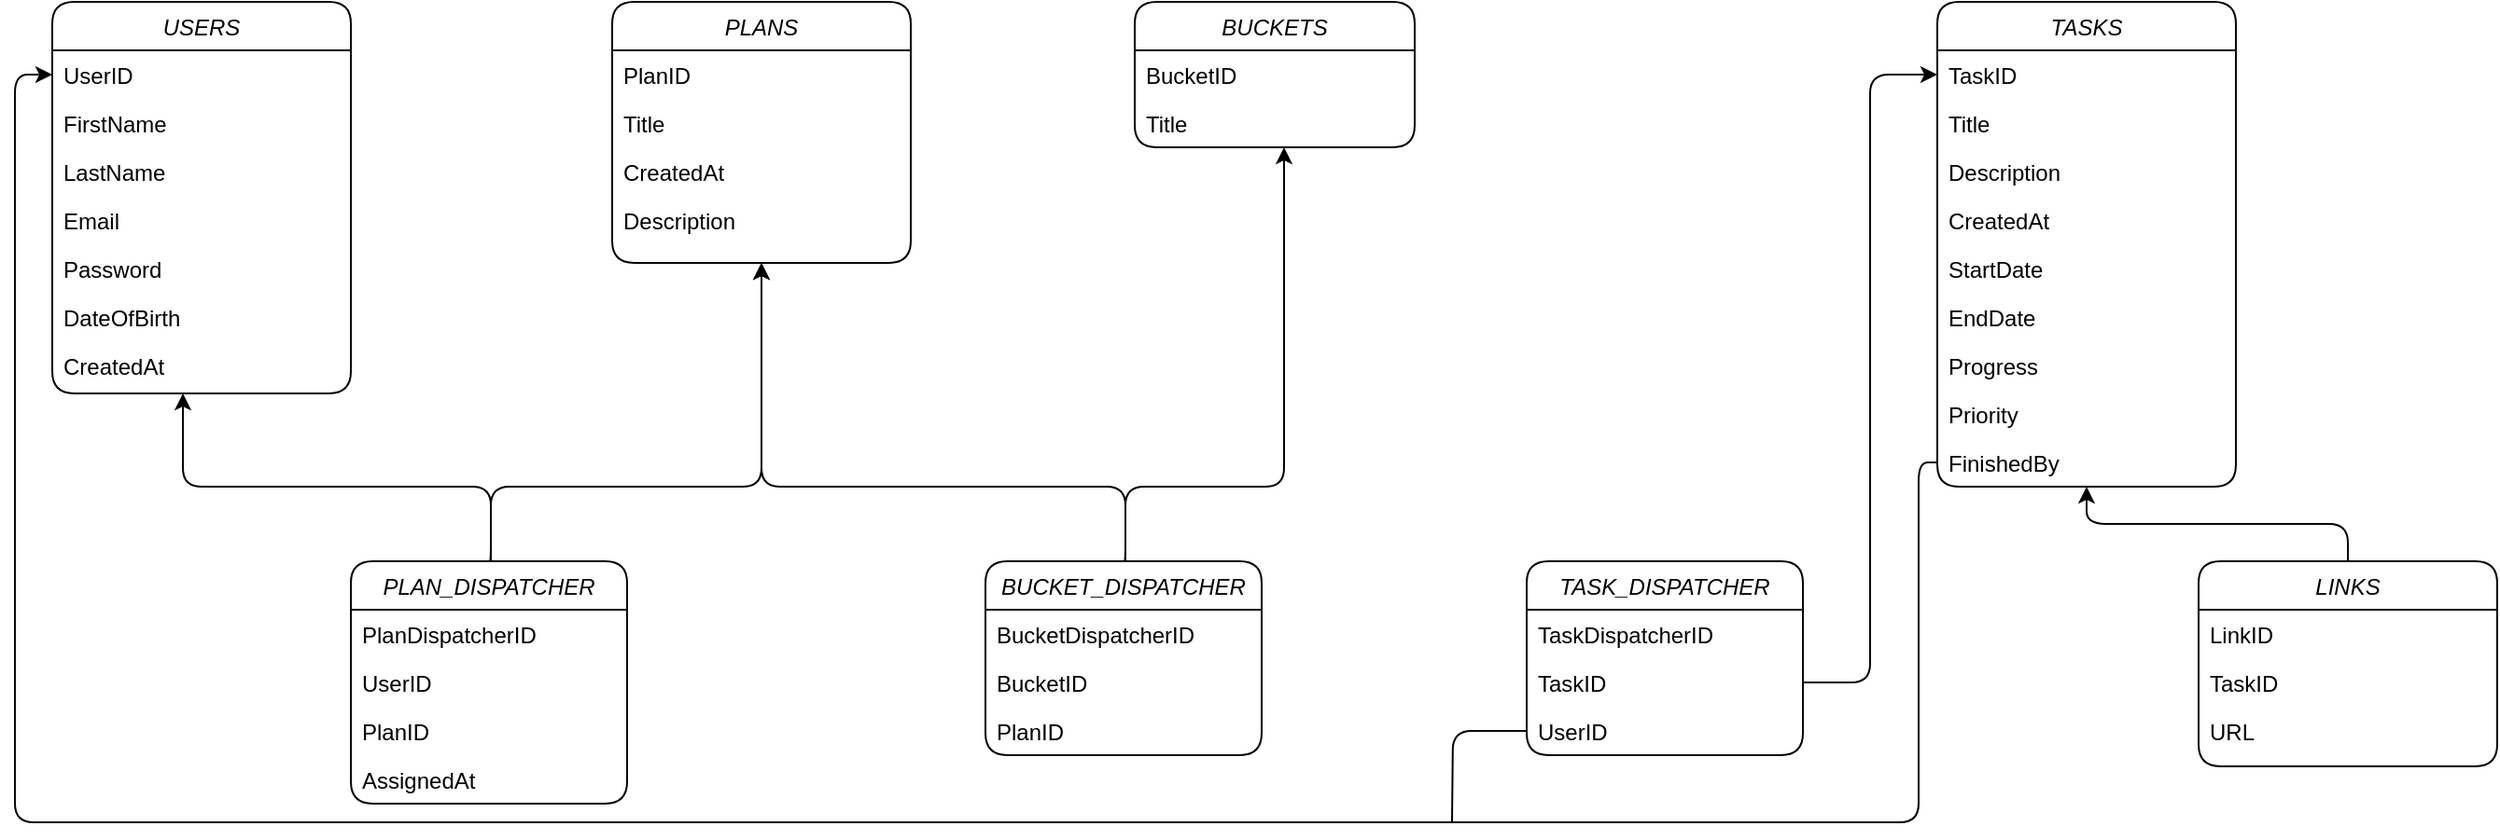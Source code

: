 <mxfile version="15.7.1" type="device"><diagram id="C5RBs43oDa-KdzZeNtuy" name="Page-1"><mxGraphModel dx="1874" dy="752" grid="1" gridSize="10" guides="1" tooltips="1" connect="1" arrows="1" fold="1" page="1" pageScale="1" pageWidth="1654" pageHeight="1169" math="0" shadow="0"><root><mxCell id="WIyWlLk6GJQsqaUBKTNV-0"/><mxCell id="WIyWlLk6GJQsqaUBKTNV-1" parent="WIyWlLk6GJQsqaUBKTNV-0"/><mxCell id="zkfFHV4jXpPFQw0GAbJ--0" value="USERS" style="swimlane;fontStyle=2;align=center;verticalAlign=top;childLayout=stackLayout;horizontal=1;startSize=26;horizontalStack=0;resizeParent=1;resizeLast=0;collapsible=1;marginBottom=0;rounded=1;shadow=0;strokeWidth=1;" parent="WIyWlLk6GJQsqaUBKTNV-1" vertex="1"><mxGeometry x="182" y="80" width="160" height="210" as="geometry"><mxRectangle x="230" y="140" width="160" height="26" as="alternateBounds"/></mxGeometry></mxCell><mxCell id="zkfFHV4jXpPFQw0GAbJ--1" value="UserID" style="text;align=left;verticalAlign=top;spacingLeft=4;spacingRight=4;overflow=hidden;rotatable=0;points=[[0,0.5],[1,0.5]];portConstraint=eastwest;" parent="zkfFHV4jXpPFQw0GAbJ--0" vertex="1"><mxGeometry y="26" width="160" height="26" as="geometry"/></mxCell><mxCell id="zkfFHV4jXpPFQw0GAbJ--2" value="FirstName" style="text;align=left;verticalAlign=top;spacingLeft=4;spacingRight=4;overflow=hidden;rotatable=0;points=[[0,0.5],[1,0.5]];portConstraint=eastwest;rounded=0;shadow=0;html=0;" parent="zkfFHV4jXpPFQw0GAbJ--0" vertex="1"><mxGeometry y="52" width="160" height="26" as="geometry"/></mxCell><mxCell id="SKUp8Wv2MhSwKk16T89l-0" value="LastName" style="text;align=left;verticalAlign=top;spacingLeft=4;spacingRight=4;overflow=hidden;rotatable=0;points=[[0,0.5],[1,0.5]];portConstraint=eastwest;rounded=0;shadow=0;html=0;" vertex="1" parent="zkfFHV4jXpPFQw0GAbJ--0"><mxGeometry y="78" width="160" height="26" as="geometry"/></mxCell><mxCell id="zkfFHV4jXpPFQw0GAbJ--3" value="Email" style="text;align=left;verticalAlign=top;spacingLeft=4;spacingRight=4;overflow=hidden;rotatable=0;points=[[0,0.5],[1,0.5]];portConstraint=eastwest;rounded=0;shadow=0;html=0;" parent="zkfFHV4jXpPFQw0GAbJ--0" vertex="1"><mxGeometry y="104" width="160" height="26" as="geometry"/></mxCell><mxCell id="SKUp8Wv2MhSwKk16T89l-1" value="Password" style="text;align=left;verticalAlign=top;spacingLeft=4;spacingRight=4;overflow=hidden;rotatable=0;points=[[0,0.5],[1,0.5]];portConstraint=eastwest;rounded=0;shadow=0;html=0;" vertex="1" parent="zkfFHV4jXpPFQw0GAbJ--0"><mxGeometry y="130" width="160" height="26" as="geometry"/></mxCell><mxCell id="SKUp8Wv2MhSwKk16T89l-2" value="DateOfBirth" style="text;align=left;verticalAlign=top;spacingLeft=4;spacingRight=4;overflow=hidden;rotatable=0;points=[[0,0.5],[1,0.5]];portConstraint=eastwest;rounded=0;shadow=0;html=0;" vertex="1" parent="zkfFHV4jXpPFQw0GAbJ--0"><mxGeometry y="156" width="160" height="26" as="geometry"/></mxCell><mxCell id="SKUp8Wv2MhSwKk16T89l-3" value="CreatedAt" style="text;align=left;verticalAlign=top;spacingLeft=4;spacingRight=4;overflow=hidden;rotatable=0;points=[[0,0.5],[1,0.5]];portConstraint=eastwest;rounded=0;shadow=0;html=0;" vertex="1" parent="zkfFHV4jXpPFQw0GAbJ--0"><mxGeometry y="182" width="160" height="26" as="geometry"/></mxCell><mxCell id="SKUp8Wv2MhSwKk16T89l-8" style="edgeStyle=orthogonalEdgeStyle;orthogonalLoop=1;jettySize=auto;html=1;strokeColor=default;rounded=1;" edge="1" parent="WIyWlLk6GJQsqaUBKTNV-1" source="zkfFHV4jXpPFQw0GAbJ--6"><mxGeometry relative="1" as="geometry"><mxPoint x="252" y="290" as="targetPoint"/><Array as="points"><mxPoint x="417" y="340"/><mxPoint x="252" y="340"/></Array></mxGeometry></mxCell><mxCell id="zkfFHV4jXpPFQw0GAbJ--6" value="PLAN_DISPATCHER" style="swimlane;fontStyle=2;align=center;verticalAlign=top;childLayout=stackLayout;horizontal=1;startSize=26;horizontalStack=0;resizeParent=1;resizeLast=0;collapsible=1;marginBottom=0;rounded=1;shadow=0;strokeWidth=1;" parent="WIyWlLk6GJQsqaUBKTNV-1" vertex="1"><mxGeometry x="342" y="380" width="148" height="130" as="geometry"><mxRectangle x="130" y="380" width="160" height="26" as="alternateBounds"/></mxGeometry></mxCell><mxCell id="SKUp8Wv2MhSwKk16T89l-74" value="PlanDispatcherID" style="text;align=left;verticalAlign=top;spacingLeft=4;spacingRight=4;overflow=hidden;rotatable=0;points=[[0,0.5],[1,0.5]];portConstraint=eastwest;" vertex="1" parent="zkfFHV4jXpPFQw0GAbJ--6"><mxGeometry y="26" width="148" height="26" as="geometry"/></mxCell><mxCell id="zkfFHV4jXpPFQw0GAbJ--7" value="UserID" style="text;align=left;verticalAlign=top;spacingLeft=4;spacingRight=4;overflow=hidden;rotatable=0;points=[[0,0.5],[1,0.5]];portConstraint=eastwest;" parent="zkfFHV4jXpPFQw0GAbJ--6" vertex="1"><mxGeometry y="52" width="148" height="26" as="geometry"/></mxCell><mxCell id="SKUp8Wv2MhSwKk16T89l-4" value="PlanID" style="text;align=left;verticalAlign=top;spacingLeft=4;spacingRight=4;overflow=hidden;rotatable=0;points=[[0,0.5],[1,0.5]];portConstraint=eastwest;" vertex="1" parent="zkfFHV4jXpPFQw0GAbJ--6"><mxGeometry y="78" width="148" height="26" as="geometry"/></mxCell><mxCell id="SKUp8Wv2MhSwKk16T89l-5" value="AssignedAt" style="text;align=left;verticalAlign=top;spacingLeft=4;spacingRight=4;overflow=hidden;rotatable=0;points=[[0,0.5],[1,0.5]];portConstraint=eastwest;" vertex="1" parent="zkfFHV4jXpPFQw0GAbJ--6"><mxGeometry y="104" width="148" height="26" as="geometry"/></mxCell><mxCell id="SKUp8Wv2MhSwKk16T89l-12" style="edgeStyle=orthogonalEdgeStyle;orthogonalLoop=1;jettySize=auto;html=1;strokeColor=default;exitX=0.5;exitY=0;exitDx=0;exitDy=0;rounded=1;" edge="1" parent="WIyWlLk6GJQsqaUBKTNV-1" source="zkfFHV4jXpPFQw0GAbJ--6" target="zkfFHV4jXpPFQw0GAbJ--17"><mxGeometry relative="1" as="geometry"><Array as="points"><mxPoint x="417" y="340"/><mxPoint x="562" y="340"/></Array></mxGeometry></mxCell><mxCell id="SKUp8Wv2MhSwKk16T89l-30" style="edgeStyle=orthogonalEdgeStyle;orthogonalLoop=1;jettySize=auto;html=1;strokeColor=default;exitX=0.5;exitY=0;exitDx=0;exitDy=0;rounded=1;" edge="1" parent="WIyWlLk6GJQsqaUBKTNV-1" source="SKUp8Wv2MhSwKk16T89l-25" target="zkfFHV4jXpPFQw0GAbJ--17"><mxGeometry relative="1" as="geometry"><Array as="points"><mxPoint x="757" y="340"/><mxPoint x="562" y="340"/></Array></mxGeometry></mxCell><mxCell id="zkfFHV4jXpPFQw0GAbJ--17" value="PLANS" style="swimlane;fontStyle=2;align=center;verticalAlign=top;childLayout=stackLayout;horizontal=1;startSize=26;horizontalStack=0;resizeParent=1;resizeLast=0;collapsible=1;marginBottom=0;rounded=1;shadow=0;strokeWidth=1;" parent="WIyWlLk6GJQsqaUBKTNV-1" vertex="1"><mxGeometry x="482" y="80" width="160" height="140" as="geometry"><mxRectangle x="550" y="140" width="160" height="26" as="alternateBounds"/></mxGeometry></mxCell><mxCell id="zkfFHV4jXpPFQw0GAbJ--22" value="PlanID" style="text;align=left;verticalAlign=top;spacingLeft=4;spacingRight=4;overflow=hidden;rotatable=0;points=[[0,0.5],[1,0.5]];portConstraint=eastwest;rounded=0;shadow=0;html=0;" parent="zkfFHV4jXpPFQw0GAbJ--17" vertex="1"><mxGeometry y="26" width="160" height="26" as="geometry"/></mxCell><mxCell id="SKUp8Wv2MhSwKk16T89l-14" value="Title" style="text;align=left;verticalAlign=top;spacingLeft=4;spacingRight=4;overflow=hidden;rotatable=0;points=[[0,0.5],[1,0.5]];portConstraint=eastwest;rounded=0;shadow=0;html=0;" vertex="1" parent="zkfFHV4jXpPFQw0GAbJ--17"><mxGeometry y="52" width="160" height="26" as="geometry"/></mxCell><mxCell id="SKUp8Wv2MhSwKk16T89l-13" value="CreatedAt" style="text;align=left;verticalAlign=top;spacingLeft=4;spacingRight=4;overflow=hidden;rotatable=0;points=[[0,0.5],[1,0.5]];portConstraint=eastwest;rounded=0;shadow=0;html=0;" vertex="1" parent="zkfFHV4jXpPFQw0GAbJ--17"><mxGeometry y="78" width="160" height="26" as="geometry"/></mxCell><mxCell id="SKUp8Wv2MhSwKk16T89l-15" value="Description" style="text;align=left;verticalAlign=top;spacingLeft=4;spacingRight=4;overflow=hidden;rotatable=0;points=[[0,0.5],[1,0.5]];portConstraint=eastwest;rounded=0;shadow=0;html=0;" vertex="1" parent="zkfFHV4jXpPFQw0GAbJ--17"><mxGeometry y="104" width="160" height="26" as="geometry"/></mxCell><mxCell id="SKUp8Wv2MhSwKk16T89l-29" style="edgeStyle=orthogonalEdgeStyle;orthogonalLoop=1;jettySize=auto;html=1;strokeColor=default;rounded=1;" edge="1" parent="WIyWlLk6GJQsqaUBKTNV-1" source="SKUp8Wv2MhSwKk16T89l-25" target="SKUp8Wv2MhSwKk16T89l-20"><mxGeometry relative="1" as="geometry"><Array as="points"><mxPoint x="757" y="340"/><mxPoint x="842" y="340"/></Array></mxGeometry></mxCell><mxCell id="SKUp8Wv2MhSwKk16T89l-20" value="BUCKETS" style="swimlane;fontStyle=2;align=center;verticalAlign=top;childLayout=stackLayout;horizontal=1;startSize=26;horizontalStack=0;resizeParent=1;resizeLast=0;collapsible=1;marginBottom=0;rounded=1;shadow=0;strokeWidth=1;" vertex="1" parent="WIyWlLk6GJQsqaUBKTNV-1"><mxGeometry x="762" y="80" width="150" height="78" as="geometry"><mxRectangle x="550" y="140" width="160" height="26" as="alternateBounds"/></mxGeometry></mxCell><mxCell id="SKUp8Wv2MhSwKk16T89l-21" value="BucketID" style="text;align=left;verticalAlign=top;spacingLeft=4;spacingRight=4;overflow=hidden;rotatable=0;points=[[0,0.5],[1,0.5]];portConstraint=eastwest;rounded=0;shadow=0;html=0;" vertex="1" parent="SKUp8Wv2MhSwKk16T89l-20"><mxGeometry y="26" width="150" height="26" as="geometry"/></mxCell><mxCell id="SKUp8Wv2MhSwKk16T89l-22" value="Title" style="text;align=left;verticalAlign=top;spacingLeft=4;spacingRight=4;overflow=hidden;rotatable=0;points=[[0,0.5],[1,0.5]];portConstraint=eastwest;rounded=0;shadow=0;html=0;" vertex="1" parent="SKUp8Wv2MhSwKk16T89l-20"><mxGeometry y="52" width="150" height="26" as="geometry"/></mxCell><mxCell id="SKUp8Wv2MhSwKk16T89l-25" value="BUCKET_DISPATCHER" style="swimlane;fontStyle=2;align=center;verticalAlign=top;childLayout=stackLayout;horizontal=1;startSize=26;horizontalStack=0;resizeParent=1;resizeLast=0;collapsible=1;marginBottom=0;rounded=1;shadow=0;strokeWidth=1;" vertex="1" parent="WIyWlLk6GJQsqaUBKTNV-1"><mxGeometry x="682" y="380" width="148" height="104" as="geometry"><mxRectangle x="130" y="380" width="160" height="26" as="alternateBounds"/></mxGeometry></mxCell><mxCell id="SKUp8Wv2MhSwKk16T89l-75" value="BucketDispatcherID" style="text;align=left;verticalAlign=top;spacingLeft=4;spacingRight=4;overflow=hidden;rotatable=0;points=[[0,0.5],[1,0.5]];portConstraint=eastwest;" vertex="1" parent="SKUp8Wv2MhSwKk16T89l-25"><mxGeometry y="26" width="148" height="26" as="geometry"/></mxCell><mxCell id="SKUp8Wv2MhSwKk16T89l-26" value="BucketID" style="text;align=left;verticalAlign=top;spacingLeft=4;spacingRight=4;overflow=hidden;rotatable=0;points=[[0,0.5],[1,0.5]];portConstraint=eastwest;" vertex="1" parent="SKUp8Wv2MhSwKk16T89l-25"><mxGeometry y="52" width="148" height="26" as="geometry"/></mxCell><mxCell id="SKUp8Wv2MhSwKk16T89l-27" value="PlanID" style="text;align=left;verticalAlign=top;spacingLeft=4;spacingRight=4;overflow=hidden;rotatable=0;points=[[0,0.5],[1,0.5]];portConstraint=eastwest;" vertex="1" parent="SKUp8Wv2MhSwKk16T89l-25"><mxGeometry y="78" width="148" height="26" as="geometry"/></mxCell><mxCell id="SKUp8Wv2MhSwKk16T89l-31" value="TASKS" style="swimlane;fontStyle=2;align=center;verticalAlign=top;childLayout=stackLayout;horizontal=1;startSize=26;horizontalStack=0;resizeParent=1;resizeLast=0;collapsible=1;marginBottom=0;rounded=1;shadow=0;strokeWidth=1;" vertex="1" parent="WIyWlLk6GJQsqaUBKTNV-1"><mxGeometry x="1192" y="80" width="160" height="260" as="geometry"><mxRectangle x="550" y="140" width="160" height="26" as="alternateBounds"/></mxGeometry></mxCell><mxCell id="SKUp8Wv2MhSwKk16T89l-32" value="TaskID" style="text;align=left;verticalAlign=top;spacingLeft=4;spacingRight=4;overflow=hidden;rotatable=0;points=[[0,0.5],[1,0.5]];portConstraint=eastwest;rounded=0;shadow=0;html=0;" vertex="1" parent="SKUp8Wv2MhSwKk16T89l-31"><mxGeometry y="26" width="160" height="26" as="geometry"/></mxCell><mxCell id="SKUp8Wv2MhSwKk16T89l-33" value="Title" style="text;align=left;verticalAlign=top;spacingLeft=4;spacingRight=4;overflow=hidden;rotatable=0;points=[[0,0.5],[1,0.5]];portConstraint=eastwest;rounded=0;shadow=0;html=0;" vertex="1" parent="SKUp8Wv2MhSwKk16T89l-31"><mxGeometry y="52" width="160" height="26" as="geometry"/></mxCell><mxCell id="SKUp8Wv2MhSwKk16T89l-35" value="Description" style="text;align=left;verticalAlign=top;spacingLeft=4;spacingRight=4;overflow=hidden;rotatable=0;points=[[0,0.5],[1,0.5]];portConstraint=eastwest;rounded=0;shadow=0;html=0;" vertex="1" parent="SKUp8Wv2MhSwKk16T89l-31"><mxGeometry y="78" width="160" height="26" as="geometry"/></mxCell><mxCell id="SKUp8Wv2MhSwKk16T89l-34" value="CreatedAt" style="text;align=left;verticalAlign=top;spacingLeft=4;spacingRight=4;overflow=hidden;rotatable=0;points=[[0,0.5],[1,0.5]];portConstraint=eastwest;rounded=0;shadow=0;html=0;" vertex="1" parent="SKUp8Wv2MhSwKk16T89l-31"><mxGeometry y="104" width="160" height="26" as="geometry"/></mxCell><mxCell id="SKUp8Wv2MhSwKk16T89l-37" value="StartDate" style="text;align=left;verticalAlign=top;spacingLeft=4;spacingRight=4;overflow=hidden;rotatable=0;points=[[0,0.5],[1,0.5]];portConstraint=eastwest;rounded=0;shadow=0;html=0;" vertex="1" parent="SKUp8Wv2MhSwKk16T89l-31"><mxGeometry y="130" width="160" height="26" as="geometry"/></mxCell><mxCell id="SKUp8Wv2MhSwKk16T89l-38" value="EndDate" style="text;align=left;verticalAlign=top;spacingLeft=4;spacingRight=4;overflow=hidden;rotatable=0;points=[[0,0.5],[1,0.5]];portConstraint=eastwest;rounded=0;shadow=0;html=0;" vertex="1" parent="SKUp8Wv2MhSwKk16T89l-31"><mxGeometry y="156" width="160" height="26" as="geometry"/></mxCell><mxCell id="SKUp8Wv2MhSwKk16T89l-36" value="Progress" style="text;align=left;verticalAlign=top;spacingLeft=4;spacingRight=4;overflow=hidden;rotatable=0;points=[[0,0.5],[1,0.5]];portConstraint=eastwest;rounded=0;shadow=0;html=0;" vertex="1" parent="SKUp8Wv2MhSwKk16T89l-31"><mxGeometry y="182" width="160" height="26" as="geometry"/></mxCell><mxCell id="SKUp8Wv2MhSwKk16T89l-55" value="Priority" style="text;align=left;verticalAlign=top;spacingLeft=4;spacingRight=4;overflow=hidden;rotatable=0;points=[[0,0.5],[1,0.5]];portConstraint=eastwest;rounded=0;shadow=0;html=0;" vertex="1" parent="SKUp8Wv2MhSwKk16T89l-31"><mxGeometry y="208" width="160" height="26" as="geometry"/></mxCell><mxCell id="SKUp8Wv2MhSwKk16T89l-68" value="FinishedBy" style="text;align=left;verticalAlign=top;spacingLeft=4;spacingRight=4;overflow=hidden;rotatable=0;points=[[0,0.5],[1,0.5]];portConstraint=eastwest;rounded=0;shadow=0;html=0;" vertex="1" parent="SKUp8Wv2MhSwKk16T89l-31"><mxGeometry y="234" width="160" height="26" as="geometry"/></mxCell><mxCell id="SKUp8Wv2MhSwKk16T89l-63" style="edgeStyle=orthogonalEdgeStyle;orthogonalLoop=1;jettySize=auto;html=1;entryX=0.5;entryY=1;entryDx=0;entryDy=0;strokeColor=default;rounded=1;" edge="1" parent="WIyWlLk6GJQsqaUBKTNV-1" source="SKUp8Wv2MhSwKk16T89l-59" target="SKUp8Wv2MhSwKk16T89l-31"><mxGeometry relative="1" as="geometry"><Array as="points"><mxPoint x="1412" y="360"/><mxPoint x="1272" y="360"/></Array></mxGeometry></mxCell><mxCell id="SKUp8Wv2MhSwKk16T89l-59" value="LINKS" style="swimlane;fontStyle=2;align=center;verticalAlign=top;childLayout=stackLayout;horizontal=1;startSize=26;horizontalStack=0;resizeParent=1;resizeLast=0;collapsible=1;marginBottom=0;rounded=1;shadow=0;strokeWidth=1;" vertex="1" parent="WIyWlLk6GJQsqaUBKTNV-1"><mxGeometry x="1332" y="380" width="160" height="110" as="geometry"><mxRectangle x="550" y="140" width="160" height="26" as="alternateBounds"/></mxGeometry></mxCell><mxCell id="SKUp8Wv2MhSwKk16T89l-60" value="LinkID" style="text;align=left;verticalAlign=top;spacingLeft=4;spacingRight=4;overflow=hidden;rotatable=0;points=[[0,0.5],[1,0.5]];portConstraint=eastwest;rounded=0;shadow=0;html=0;" vertex="1" parent="SKUp8Wv2MhSwKk16T89l-59"><mxGeometry y="26" width="160" height="26" as="geometry"/></mxCell><mxCell id="SKUp8Wv2MhSwKk16T89l-62" value="TaskID" style="text;align=left;verticalAlign=top;spacingLeft=4;spacingRight=4;overflow=hidden;rotatable=0;points=[[0,0.5],[1,0.5]];portConstraint=eastwest;rounded=0;shadow=0;html=0;" vertex="1" parent="SKUp8Wv2MhSwKk16T89l-59"><mxGeometry y="52" width="160" height="26" as="geometry"/></mxCell><mxCell id="SKUp8Wv2MhSwKk16T89l-61" value="URL" style="text;align=left;verticalAlign=top;spacingLeft=4;spacingRight=4;overflow=hidden;rotatable=0;points=[[0,0.5],[1,0.5]];portConstraint=eastwest;rounded=0;shadow=0;html=0;" vertex="1" parent="SKUp8Wv2MhSwKk16T89l-59"><mxGeometry y="78" width="160" height="26" as="geometry"/></mxCell><mxCell id="SKUp8Wv2MhSwKk16T89l-64" value="TASK_DISPATCHER" style="swimlane;fontStyle=2;align=center;verticalAlign=top;childLayout=stackLayout;horizontal=1;startSize=26;horizontalStack=0;resizeParent=1;resizeLast=0;collapsible=1;marginBottom=0;rounded=1;shadow=0;strokeWidth=1;" vertex="1" parent="WIyWlLk6GJQsqaUBKTNV-1"><mxGeometry x="972" y="380" width="148" height="104" as="geometry"><mxRectangle x="130" y="380" width="160" height="26" as="alternateBounds"/></mxGeometry></mxCell><mxCell id="SKUp8Wv2MhSwKk16T89l-76" value="TaskDispatcherID" style="text;align=left;verticalAlign=top;spacingLeft=4;spacingRight=4;overflow=hidden;rotatable=0;points=[[0,0.5],[1,0.5]];portConstraint=eastwest;" vertex="1" parent="SKUp8Wv2MhSwKk16T89l-64"><mxGeometry y="26" width="148" height="26" as="geometry"/></mxCell><mxCell id="SKUp8Wv2MhSwKk16T89l-65" value="TaskID" style="text;align=left;verticalAlign=top;spacingLeft=4;spacingRight=4;overflow=hidden;rotatable=0;points=[[0,0.5],[1,0.5]];portConstraint=eastwest;" vertex="1" parent="SKUp8Wv2MhSwKk16T89l-64"><mxGeometry y="52" width="148" height="26" as="geometry"/></mxCell><mxCell id="SKUp8Wv2MhSwKk16T89l-66" value="UserID" style="text;align=left;verticalAlign=top;spacingLeft=4;spacingRight=4;overflow=hidden;rotatable=0;points=[[0,0.5],[1,0.5]];portConstraint=eastwest;" vertex="1" parent="SKUp8Wv2MhSwKk16T89l-64"><mxGeometry y="78" width="148" height="26" as="geometry"/></mxCell><mxCell id="SKUp8Wv2MhSwKk16T89l-69" style="edgeStyle=orthogonalEdgeStyle;rounded=1;orthogonalLoop=1;jettySize=auto;html=1;entryX=0;entryY=0.5;entryDx=0;entryDy=0;strokeColor=default;" edge="1" parent="WIyWlLk6GJQsqaUBKTNV-1" source="SKUp8Wv2MhSwKk16T89l-68" target="zkfFHV4jXpPFQw0GAbJ--1"><mxGeometry relative="1" as="geometry"><Array as="points"><mxPoint x="1182" y="327"/><mxPoint x="1182" y="520"/><mxPoint x="162" y="520"/><mxPoint x="162" y="119"/></Array></mxGeometry></mxCell><mxCell id="SKUp8Wv2MhSwKk16T89l-72" style="edgeStyle=orthogonalEdgeStyle;orthogonalLoop=1;jettySize=auto;html=1;entryX=0;entryY=0.5;entryDx=0;entryDy=0;strokeColor=default;rounded=1;" edge="1" parent="WIyWlLk6GJQsqaUBKTNV-1" source="SKUp8Wv2MhSwKk16T89l-65" target="SKUp8Wv2MhSwKk16T89l-32"><mxGeometry relative="1" as="geometry"/></mxCell><mxCell id="SKUp8Wv2MhSwKk16T89l-73" style="edgeStyle=orthogonalEdgeStyle;orthogonalLoop=1;jettySize=auto;html=1;strokeColor=default;endArrow=none;endFill=0;rounded=1;" edge="1" parent="WIyWlLk6GJQsqaUBKTNV-1" source="SKUp8Wv2MhSwKk16T89l-66"><mxGeometry relative="1" as="geometry"><mxPoint x="932.0" y="520" as="targetPoint"/></mxGeometry></mxCell></root></mxGraphModel></diagram></mxfile>